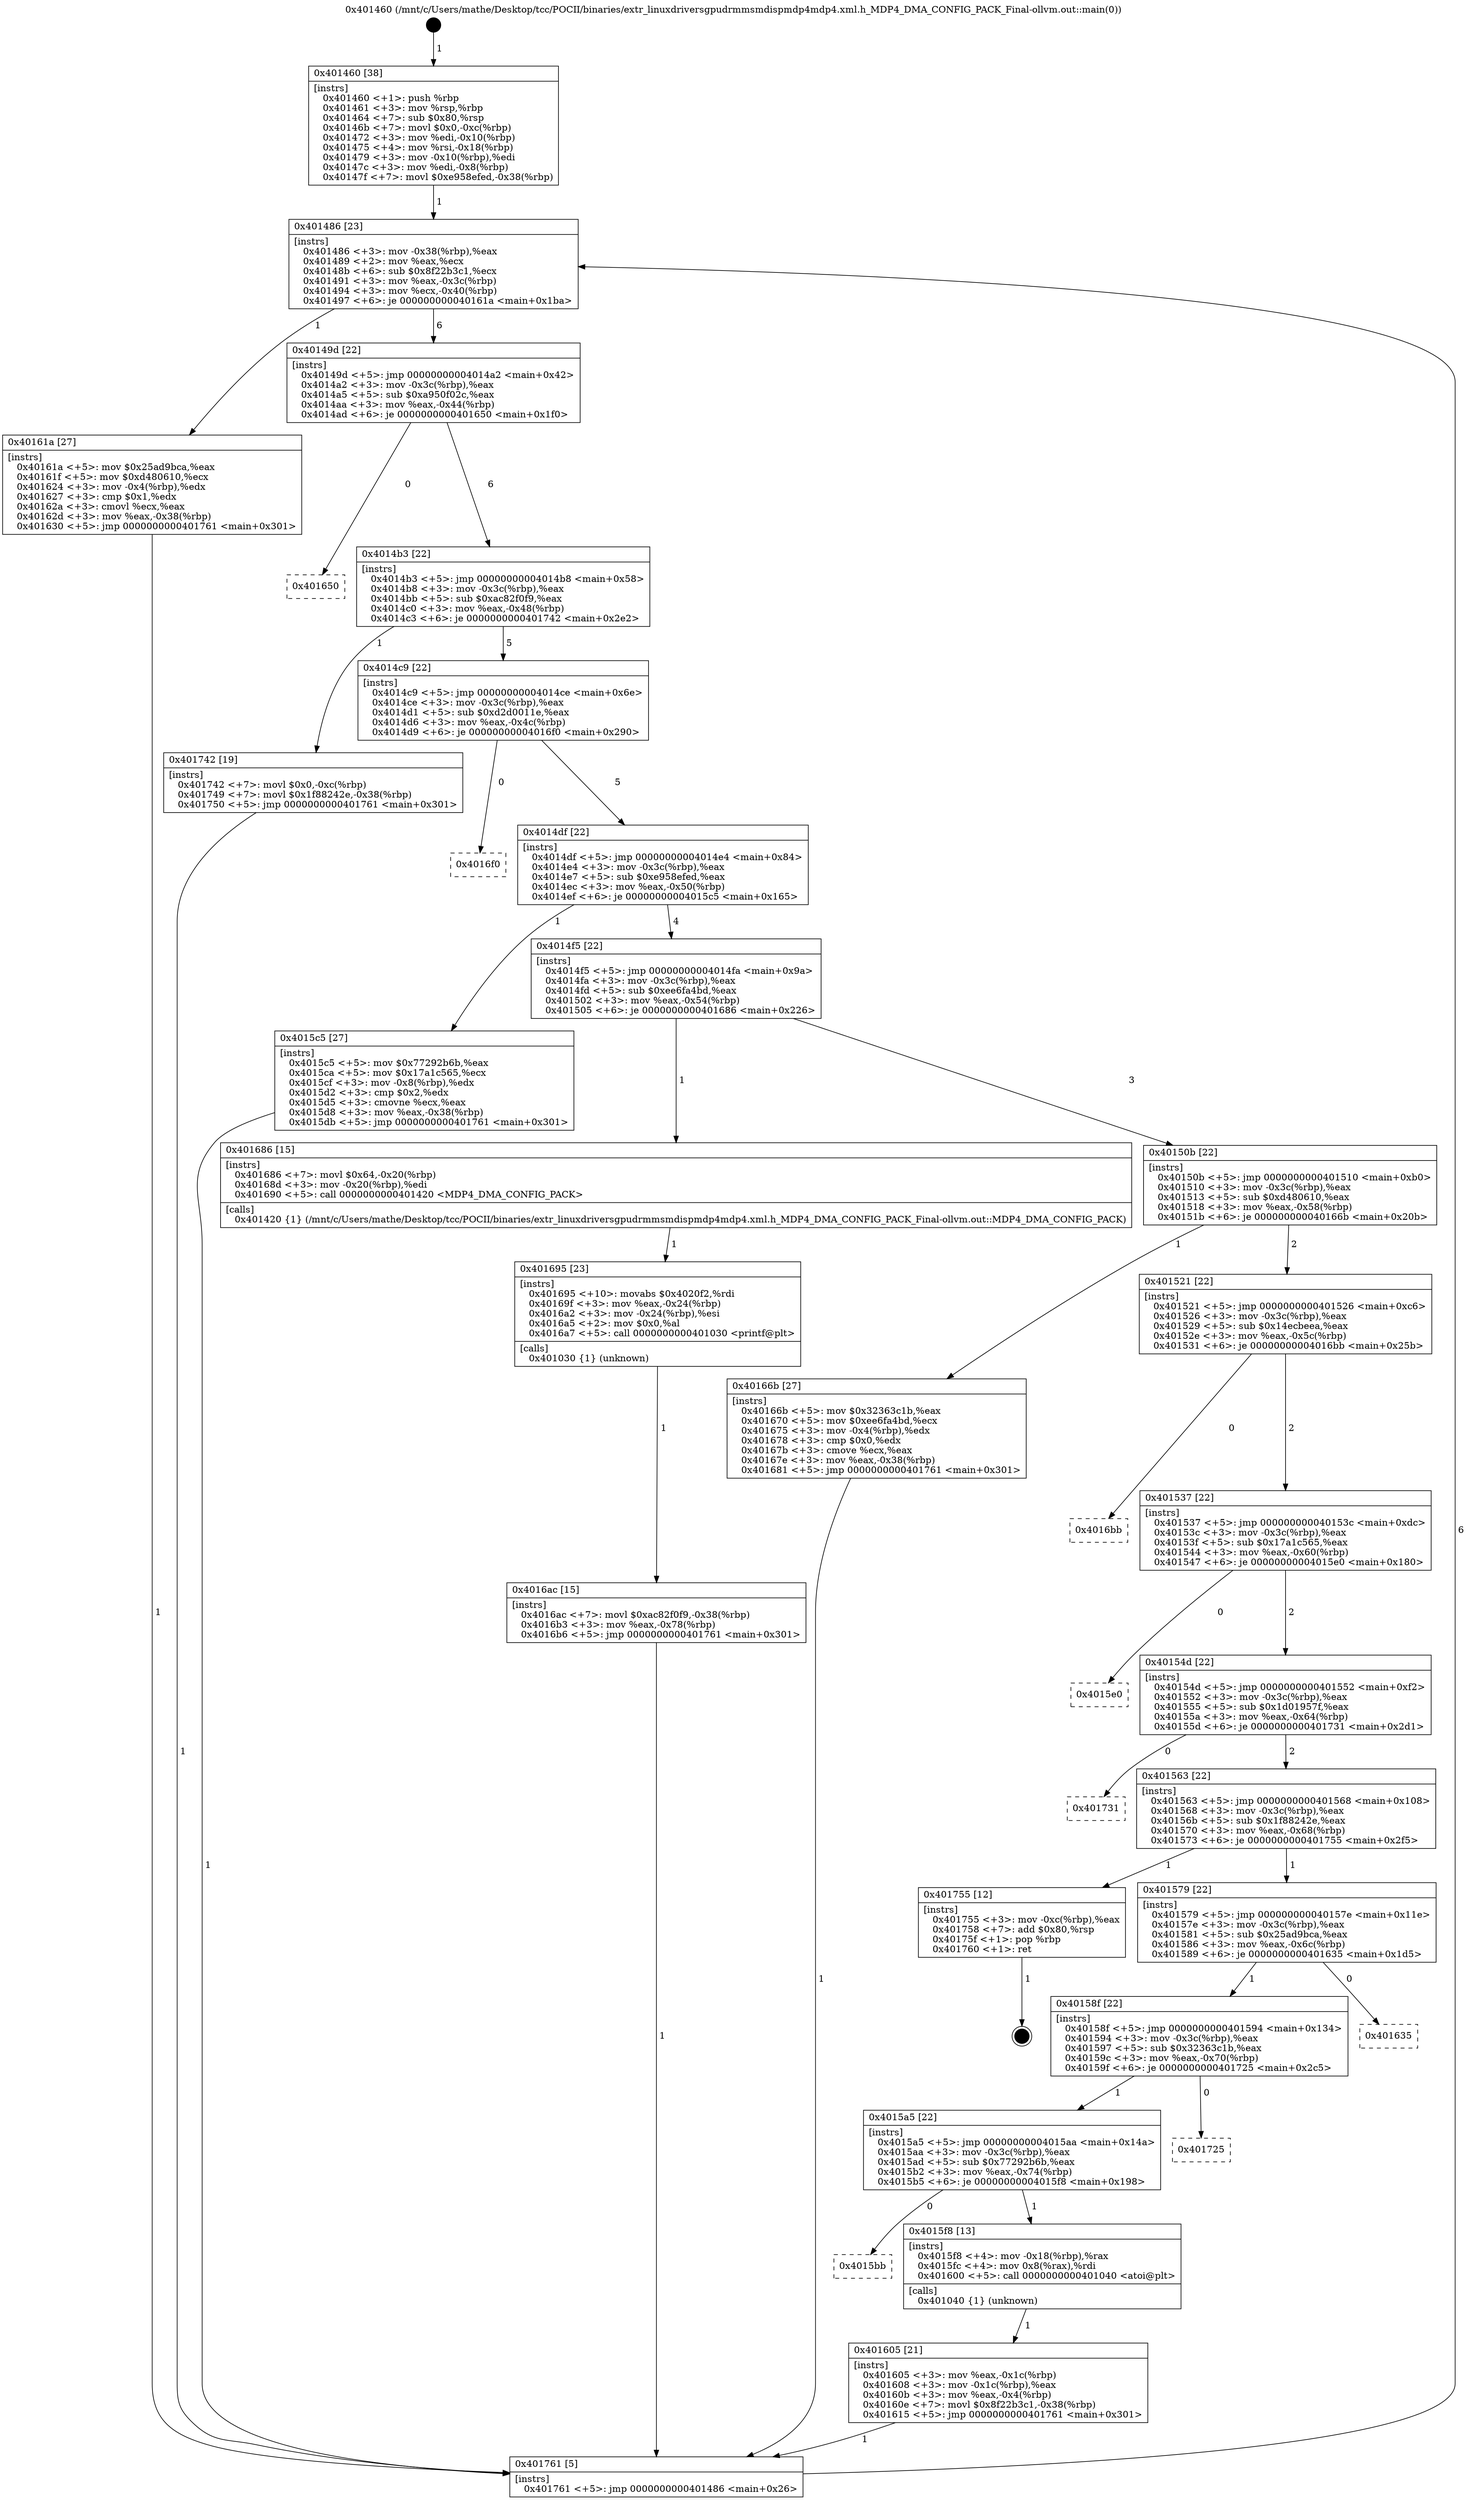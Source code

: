 digraph "0x401460" {
  label = "0x401460 (/mnt/c/Users/mathe/Desktop/tcc/POCII/binaries/extr_linuxdriversgpudrmmsmdispmdp4mdp4.xml.h_MDP4_DMA_CONFIG_PACK_Final-ollvm.out::main(0))"
  labelloc = "t"
  node[shape=record]

  Entry [label="",width=0.3,height=0.3,shape=circle,fillcolor=black,style=filled]
  "0x401486" [label="{
     0x401486 [23]\l
     | [instrs]\l
     &nbsp;&nbsp;0x401486 \<+3\>: mov -0x38(%rbp),%eax\l
     &nbsp;&nbsp;0x401489 \<+2\>: mov %eax,%ecx\l
     &nbsp;&nbsp;0x40148b \<+6\>: sub $0x8f22b3c1,%ecx\l
     &nbsp;&nbsp;0x401491 \<+3\>: mov %eax,-0x3c(%rbp)\l
     &nbsp;&nbsp;0x401494 \<+3\>: mov %ecx,-0x40(%rbp)\l
     &nbsp;&nbsp;0x401497 \<+6\>: je 000000000040161a \<main+0x1ba\>\l
  }"]
  "0x40161a" [label="{
     0x40161a [27]\l
     | [instrs]\l
     &nbsp;&nbsp;0x40161a \<+5\>: mov $0x25ad9bca,%eax\l
     &nbsp;&nbsp;0x40161f \<+5\>: mov $0xd480610,%ecx\l
     &nbsp;&nbsp;0x401624 \<+3\>: mov -0x4(%rbp),%edx\l
     &nbsp;&nbsp;0x401627 \<+3\>: cmp $0x1,%edx\l
     &nbsp;&nbsp;0x40162a \<+3\>: cmovl %ecx,%eax\l
     &nbsp;&nbsp;0x40162d \<+3\>: mov %eax,-0x38(%rbp)\l
     &nbsp;&nbsp;0x401630 \<+5\>: jmp 0000000000401761 \<main+0x301\>\l
  }"]
  "0x40149d" [label="{
     0x40149d [22]\l
     | [instrs]\l
     &nbsp;&nbsp;0x40149d \<+5\>: jmp 00000000004014a2 \<main+0x42\>\l
     &nbsp;&nbsp;0x4014a2 \<+3\>: mov -0x3c(%rbp),%eax\l
     &nbsp;&nbsp;0x4014a5 \<+5\>: sub $0xa950f02c,%eax\l
     &nbsp;&nbsp;0x4014aa \<+3\>: mov %eax,-0x44(%rbp)\l
     &nbsp;&nbsp;0x4014ad \<+6\>: je 0000000000401650 \<main+0x1f0\>\l
  }"]
  Exit [label="",width=0.3,height=0.3,shape=circle,fillcolor=black,style=filled,peripheries=2]
  "0x401650" [label="{
     0x401650\l
  }", style=dashed]
  "0x4014b3" [label="{
     0x4014b3 [22]\l
     | [instrs]\l
     &nbsp;&nbsp;0x4014b3 \<+5\>: jmp 00000000004014b8 \<main+0x58\>\l
     &nbsp;&nbsp;0x4014b8 \<+3\>: mov -0x3c(%rbp),%eax\l
     &nbsp;&nbsp;0x4014bb \<+5\>: sub $0xac82f0f9,%eax\l
     &nbsp;&nbsp;0x4014c0 \<+3\>: mov %eax,-0x48(%rbp)\l
     &nbsp;&nbsp;0x4014c3 \<+6\>: je 0000000000401742 \<main+0x2e2\>\l
  }"]
  "0x4016ac" [label="{
     0x4016ac [15]\l
     | [instrs]\l
     &nbsp;&nbsp;0x4016ac \<+7\>: movl $0xac82f0f9,-0x38(%rbp)\l
     &nbsp;&nbsp;0x4016b3 \<+3\>: mov %eax,-0x78(%rbp)\l
     &nbsp;&nbsp;0x4016b6 \<+5\>: jmp 0000000000401761 \<main+0x301\>\l
  }"]
  "0x401742" [label="{
     0x401742 [19]\l
     | [instrs]\l
     &nbsp;&nbsp;0x401742 \<+7\>: movl $0x0,-0xc(%rbp)\l
     &nbsp;&nbsp;0x401749 \<+7\>: movl $0x1f88242e,-0x38(%rbp)\l
     &nbsp;&nbsp;0x401750 \<+5\>: jmp 0000000000401761 \<main+0x301\>\l
  }"]
  "0x4014c9" [label="{
     0x4014c9 [22]\l
     | [instrs]\l
     &nbsp;&nbsp;0x4014c9 \<+5\>: jmp 00000000004014ce \<main+0x6e\>\l
     &nbsp;&nbsp;0x4014ce \<+3\>: mov -0x3c(%rbp),%eax\l
     &nbsp;&nbsp;0x4014d1 \<+5\>: sub $0xd2d0011e,%eax\l
     &nbsp;&nbsp;0x4014d6 \<+3\>: mov %eax,-0x4c(%rbp)\l
     &nbsp;&nbsp;0x4014d9 \<+6\>: je 00000000004016f0 \<main+0x290\>\l
  }"]
  "0x401695" [label="{
     0x401695 [23]\l
     | [instrs]\l
     &nbsp;&nbsp;0x401695 \<+10\>: movabs $0x4020f2,%rdi\l
     &nbsp;&nbsp;0x40169f \<+3\>: mov %eax,-0x24(%rbp)\l
     &nbsp;&nbsp;0x4016a2 \<+3\>: mov -0x24(%rbp),%esi\l
     &nbsp;&nbsp;0x4016a5 \<+2\>: mov $0x0,%al\l
     &nbsp;&nbsp;0x4016a7 \<+5\>: call 0000000000401030 \<printf@plt\>\l
     | [calls]\l
     &nbsp;&nbsp;0x401030 \{1\} (unknown)\l
  }"]
  "0x4016f0" [label="{
     0x4016f0\l
  }", style=dashed]
  "0x4014df" [label="{
     0x4014df [22]\l
     | [instrs]\l
     &nbsp;&nbsp;0x4014df \<+5\>: jmp 00000000004014e4 \<main+0x84\>\l
     &nbsp;&nbsp;0x4014e4 \<+3\>: mov -0x3c(%rbp),%eax\l
     &nbsp;&nbsp;0x4014e7 \<+5\>: sub $0xe958efed,%eax\l
     &nbsp;&nbsp;0x4014ec \<+3\>: mov %eax,-0x50(%rbp)\l
     &nbsp;&nbsp;0x4014ef \<+6\>: je 00000000004015c5 \<main+0x165\>\l
  }"]
  "0x401605" [label="{
     0x401605 [21]\l
     | [instrs]\l
     &nbsp;&nbsp;0x401605 \<+3\>: mov %eax,-0x1c(%rbp)\l
     &nbsp;&nbsp;0x401608 \<+3\>: mov -0x1c(%rbp),%eax\l
     &nbsp;&nbsp;0x40160b \<+3\>: mov %eax,-0x4(%rbp)\l
     &nbsp;&nbsp;0x40160e \<+7\>: movl $0x8f22b3c1,-0x38(%rbp)\l
     &nbsp;&nbsp;0x401615 \<+5\>: jmp 0000000000401761 \<main+0x301\>\l
  }"]
  "0x4015c5" [label="{
     0x4015c5 [27]\l
     | [instrs]\l
     &nbsp;&nbsp;0x4015c5 \<+5\>: mov $0x77292b6b,%eax\l
     &nbsp;&nbsp;0x4015ca \<+5\>: mov $0x17a1c565,%ecx\l
     &nbsp;&nbsp;0x4015cf \<+3\>: mov -0x8(%rbp),%edx\l
     &nbsp;&nbsp;0x4015d2 \<+3\>: cmp $0x2,%edx\l
     &nbsp;&nbsp;0x4015d5 \<+3\>: cmovne %ecx,%eax\l
     &nbsp;&nbsp;0x4015d8 \<+3\>: mov %eax,-0x38(%rbp)\l
     &nbsp;&nbsp;0x4015db \<+5\>: jmp 0000000000401761 \<main+0x301\>\l
  }"]
  "0x4014f5" [label="{
     0x4014f5 [22]\l
     | [instrs]\l
     &nbsp;&nbsp;0x4014f5 \<+5\>: jmp 00000000004014fa \<main+0x9a\>\l
     &nbsp;&nbsp;0x4014fa \<+3\>: mov -0x3c(%rbp),%eax\l
     &nbsp;&nbsp;0x4014fd \<+5\>: sub $0xee6fa4bd,%eax\l
     &nbsp;&nbsp;0x401502 \<+3\>: mov %eax,-0x54(%rbp)\l
     &nbsp;&nbsp;0x401505 \<+6\>: je 0000000000401686 \<main+0x226\>\l
  }"]
  "0x401761" [label="{
     0x401761 [5]\l
     | [instrs]\l
     &nbsp;&nbsp;0x401761 \<+5\>: jmp 0000000000401486 \<main+0x26\>\l
  }"]
  "0x401460" [label="{
     0x401460 [38]\l
     | [instrs]\l
     &nbsp;&nbsp;0x401460 \<+1\>: push %rbp\l
     &nbsp;&nbsp;0x401461 \<+3\>: mov %rsp,%rbp\l
     &nbsp;&nbsp;0x401464 \<+7\>: sub $0x80,%rsp\l
     &nbsp;&nbsp;0x40146b \<+7\>: movl $0x0,-0xc(%rbp)\l
     &nbsp;&nbsp;0x401472 \<+3\>: mov %edi,-0x10(%rbp)\l
     &nbsp;&nbsp;0x401475 \<+4\>: mov %rsi,-0x18(%rbp)\l
     &nbsp;&nbsp;0x401479 \<+3\>: mov -0x10(%rbp),%edi\l
     &nbsp;&nbsp;0x40147c \<+3\>: mov %edi,-0x8(%rbp)\l
     &nbsp;&nbsp;0x40147f \<+7\>: movl $0xe958efed,-0x38(%rbp)\l
  }"]
  "0x4015bb" [label="{
     0x4015bb\l
  }", style=dashed]
  "0x401686" [label="{
     0x401686 [15]\l
     | [instrs]\l
     &nbsp;&nbsp;0x401686 \<+7\>: movl $0x64,-0x20(%rbp)\l
     &nbsp;&nbsp;0x40168d \<+3\>: mov -0x20(%rbp),%edi\l
     &nbsp;&nbsp;0x401690 \<+5\>: call 0000000000401420 \<MDP4_DMA_CONFIG_PACK\>\l
     | [calls]\l
     &nbsp;&nbsp;0x401420 \{1\} (/mnt/c/Users/mathe/Desktop/tcc/POCII/binaries/extr_linuxdriversgpudrmmsmdispmdp4mdp4.xml.h_MDP4_DMA_CONFIG_PACK_Final-ollvm.out::MDP4_DMA_CONFIG_PACK)\l
  }"]
  "0x40150b" [label="{
     0x40150b [22]\l
     | [instrs]\l
     &nbsp;&nbsp;0x40150b \<+5\>: jmp 0000000000401510 \<main+0xb0\>\l
     &nbsp;&nbsp;0x401510 \<+3\>: mov -0x3c(%rbp),%eax\l
     &nbsp;&nbsp;0x401513 \<+5\>: sub $0xd480610,%eax\l
     &nbsp;&nbsp;0x401518 \<+3\>: mov %eax,-0x58(%rbp)\l
     &nbsp;&nbsp;0x40151b \<+6\>: je 000000000040166b \<main+0x20b\>\l
  }"]
  "0x4015f8" [label="{
     0x4015f8 [13]\l
     | [instrs]\l
     &nbsp;&nbsp;0x4015f8 \<+4\>: mov -0x18(%rbp),%rax\l
     &nbsp;&nbsp;0x4015fc \<+4\>: mov 0x8(%rax),%rdi\l
     &nbsp;&nbsp;0x401600 \<+5\>: call 0000000000401040 \<atoi@plt\>\l
     | [calls]\l
     &nbsp;&nbsp;0x401040 \{1\} (unknown)\l
  }"]
  "0x40166b" [label="{
     0x40166b [27]\l
     | [instrs]\l
     &nbsp;&nbsp;0x40166b \<+5\>: mov $0x32363c1b,%eax\l
     &nbsp;&nbsp;0x401670 \<+5\>: mov $0xee6fa4bd,%ecx\l
     &nbsp;&nbsp;0x401675 \<+3\>: mov -0x4(%rbp),%edx\l
     &nbsp;&nbsp;0x401678 \<+3\>: cmp $0x0,%edx\l
     &nbsp;&nbsp;0x40167b \<+3\>: cmove %ecx,%eax\l
     &nbsp;&nbsp;0x40167e \<+3\>: mov %eax,-0x38(%rbp)\l
     &nbsp;&nbsp;0x401681 \<+5\>: jmp 0000000000401761 \<main+0x301\>\l
  }"]
  "0x401521" [label="{
     0x401521 [22]\l
     | [instrs]\l
     &nbsp;&nbsp;0x401521 \<+5\>: jmp 0000000000401526 \<main+0xc6\>\l
     &nbsp;&nbsp;0x401526 \<+3\>: mov -0x3c(%rbp),%eax\l
     &nbsp;&nbsp;0x401529 \<+5\>: sub $0x14ecbeea,%eax\l
     &nbsp;&nbsp;0x40152e \<+3\>: mov %eax,-0x5c(%rbp)\l
     &nbsp;&nbsp;0x401531 \<+6\>: je 00000000004016bb \<main+0x25b\>\l
  }"]
  "0x4015a5" [label="{
     0x4015a5 [22]\l
     | [instrs]\l
     &nbsp;&nbsp;0x4015a5 \<+5\>: jmp 00000000004015aa \<main+0x14a\>\l
     &nbsp;&nbsp;0x4015aa \<+3\>: mov -0x3c(%rbp),%eax\l
     &nbsp;&nbsp;0x4015ad \<+5\>: sub $0x77292b6b,%eax\l
     &nbsp;&nbsp;0x4015b2 \<+3\>: mov %eax,-0x74(%rbp)\l
     &nbsp;&nbsp;0x4015b5 \<+6\>: je 00000000004015f8 \<main+0x198\>\l
  }"]
  "0x4016bb" [label="{
     0x4016bb\l
  }", style=dashed]
  "0x401537" [label="{
     0x401537 [22]\l
     | [instrs]\l
     &nbsp;&nbsp;0x401537 \<+5\>: jmp 000000000040153c \<main+0xdc\>\l
     &nbsp;&nbsp;0x40153c \<+3\>: mov -0x3c(%rbp),%eax\l
     &nbsp;&nbsp;0x40153f \<+5\>: sub $0x17a1c565,%eax\l
     &nbsp;&nbsp;0x401544 \<+3\>: mov %eax,-0x60(%rbp)\l
     &nbsp;&nbsp;0x401547 \<+6\>: je 00000000004015e0 \<main+0x180\>\l
  }"]
  "0x401725" [label="{
     0x401725\l
  }", style=dashed]
  "0x4015e0" [label="{
     0x4015e0\l
  }", style=dashed]
  "0x40154d" [label="{
     0x40154d [22]\l
     | [instrs]\l
     &nbsp;&nbsp;0x40154d \<+5\>: jmp 0000000000401552 \<main+0xf2\>\l
     &nbsp;&nbsp;0x401552 \<+3\>: mov -0x3c(%rbp),%eax\l
     &nbsp;&nbsp;0x401555 \<+5\>: sub $0x1d01957f,%eax\l
     &nbsp;&nbsp;0x40155a \<+3\>: mov %eax,-0x64(%rbp)\l
     &nbsp;&nbsp;0x40155d \<+6\>: je 0000000000401731 \<main+0x2d1\>\l
  }"]
  "0x40158f" [label="{
     0x40158f [22]\l
     | [instrs]\l
     &nbsp;&nbsp;0x40158f \<+5\>: jmp 0000000000401594 \<main+0x134\>\l
     &nbsp;&nbsp;0x401594 \<+3\>: mov -0x3c(%rbp),%eax\l
     &nbsp;&nbsp;0x401597 \<+5\>: sub $0x32363c1b,%eax\l
     &nbsp;&nbsp;0x40159c \<+3\>: mov %eax,-0x70(%rbp)\l
     &nbsp;&nbsp;0x40159f \<+6\>: je 0000000000401725 \<main+0x2c5\>\l
  }"]
  "0x401731" [label="{
     0x401731\l
  }", style=dashed]
  "0x401563" [label="{
     0x401563 [22]\l
     | [instrs]\l
     &nbsp;&nbsp;0x401563 \<+5\>: jmp 0000000000401568 \<main+0x108\>\l
     &nbsp;&nbsp;0x401568 \<+3\>: mov -0x3c(%rbp),%eax\l
     &nbsp;&nbsp;0x40156b \<+5\>: sub $0x1f88242e,%eax\l
     &nbsp;&nbsp;0x401570 \<+3\>: mov %eax,-0x68(%rbp)\l
     &nbsp;&nbsp;0x401573 \<+6\>: je 0000000000401755 \<main+0x2f5\>\l
  }"]
  "0x401635" [label="{
     0x401635\l
  }", style=dashed]
  "0x401755" [label="{
     0x401755 [12]\l
     | [instrs]\l
     &nbsp;&nbsp;0x401755 \<+3\>: mov -0xc(%rbp),%eax\l
     &nbsp;&nbsp;0x401758 \<+7\>: add $0x80,%rsp\l
     &nbsp;&nbsp;0x40175f \<+1\>: pop %rbp\l
     &nbsp;&nbsp;0x401760 \<+1\>: ret\l
  }"]
  "0x401579" [label="{
     0x401579 [22]\l
     | [instrs]\l
     &nbsp;&nbsp;0x401579 \<+5\>: jmp 000000000040157e \<main+0x11e\>\l
     &nbsp;&nbsp;0x40157e \<+3\>: mov -0x3c(%rbp),%eax\l
     &nbsp;&nbsp;0x401581 \<+5\>: sub $0x25ad9bca,%eax\l
     &nbsp;&nbsp;0x401586 \<+3\>: mov %eax,-0x6c(%rbp)\l
     &nbsp;&nbsp;0x401589 \<+6\>: je 0000000000401635 \<main+0x1d5\>\l
  }"]
  Entry -> "0x401460" [label=" 1"]
  "0x401486" -> "0x40161a" [label=" 1"]
  "0x401486" -> "0x40149d" [label=" 6"]
  "0x401755" -> Exit [label=" 1"]
  "0x40149d" -> "0x401650" [label=" 0"]
  "0x40149d" -> "0x4014b3" [label=" 6"]
  "0x401742" -> "0x401761" [label=" 1"]
  "0x4014b3" -> "0x401742" [label=" 1"]
  "0x4014b3" -> "0x4014c9" [label=" 5"]
  "0x4016ac" -> "0x401761" [label=" 1"]
  "0x4014c9" -> "0x4016f0" [label=" 0"]
  "0x4014c9" -> "0x4014df" [label=" 5"]
  "0x401695" -> "0x4016ac" [label=" 1"]
  "0x4014df" -> "0x4015c5" [label=" 1"]
  "0x4014df" -> "0x4014f5" [label=" 4"]
  "0x4015c5" -> "0x401761" [label=" 1"]
  "0x401460" -> "0x401486" [label=" 1"]
  "0x401761" -> "0x401486" [label=" 6"]
  "0x401686" -> "0x401695" [label=" 1"]
  "0x4014f5" -> "0x401686" [label=" 1"]
  "0x4014f5" -> "0x40150b" [label=" 3"]
  "0x40166b" -> "0x401761" [label=" 1"]
  "0x40150b" -> "0x40166b" [label=" 1"]
  "0x40150b" -> "0x401521" [label=" 2"]
  "0x40161a" -> "0x401761" [label=" 1"]
  "0x401521" -> "0x4016bb" [label=" 0"]
  "0x401521" -> "0x401537" [label=" 2"]
  "0x4015f8" -> "0x401605" [label=" 1"]
  "0x401537" -> "0x4015e0" [label=" 0"]
  "0x401537" -> "0x40154d" [label=" 2"]
  "0x4015a5" -> "0x4015bb" [label=" 0"]
  "0x40154d" -> "0x401731" [label=" 0"]
  "0x40154d" -> "0x401563" [label=" 2"]
  "0x401605" -> "0x401761" [label=" 1"]
  "0x401563" -> "0x401755" [label=" 1"]
  "0x401563" -> "0x401579" [label=" 1"]
  "0x40158f" -> "0x4015a5" [label=" 1"]
  "0x401579" -> "0x401635" [label=" 0"]
  "0x401579" -> "0x40158f" [label=" 1"]
  "0x4015a5" -> "0x4015f8" [label=" 1"]
  "0x40158f" -> "0x401725" [label=" 0"]
}
